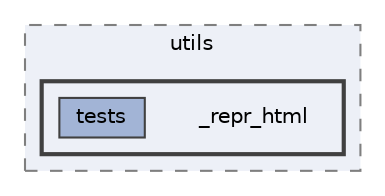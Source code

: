 digraph "/home/jam/Research/IRES-2025/dev/src/llm-scripts/testing/hypothesis-testing/hyp-env/lib/python3.12/site-packages/sklearn/utils/_repr_html"
{
 // LATEX_PDF_SIZE
  bgcolor="transparent";
  edge [fontname=Helvetica,fontsize=10,labelfontname=Helvetica,labelfontsize=10];
  node [fontname=Helvetica,fontsize=10,shape=box,height=0.2,width=0.4];
  compound=true
  subgraph clusterdir_469cc348d0e2d000bc3cb51768ece1fb {
    graph [ bgcolor="#edf0f7", pencolor="grey50", label="utils", fontname=Helvetica,fontsize=10 style="filled,dashed", URL="dir_469cc348d0e2d000bc3cb51768ece1fb.html",tooltip=""]
  subgraph clusterdir_4eb1845fb516cba9302e49dafdac5ab0 {
    graph [ bgcolor="#edf0f7", pencolor="grey25", label="", fontname=Helvetica,fontsize=10 style="filled,bold", URL="dir_4eb1845fb516cba9302e49dafdac5ab0.html",tooltip=""]
    dir_4eb1845fb516cba9302e49dafdac5ab0 [shape=plaintext, label="_repr_html"];
  dir_53c0e69f755abefde789612aa78ca183 [label="tests", fillcolor="#a2b4d6", color="grey25", style="filled", URL="dir_53c0e69f755abefde789612aa78ca183.html",tooltip=""];
  }
  }
}

